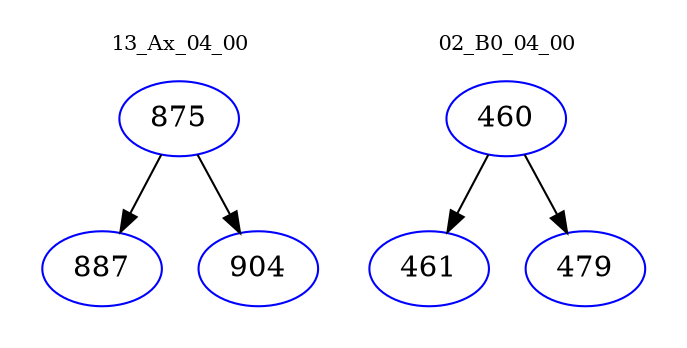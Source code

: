 digraph{
subgraph cluster_0 {
color = white
label = "13_Ax_04_00";
fontsize=10;
T0_875 [label="875", color="blue"]
T0_875 -> T0_887 [color="black"]
T0_887 [label="887", color="blue"]
T0_875 -> T0_904 [color="black"]
T0_904 [label="904", color="blue"]
}
subgraph cluster_1 {
color = white
label = "02_B0_04_00";
fontsize=10;
T1_460 [label="460", color="blue"]
T1_460 -> T1_461 [color="black"]
T1_461 [label="461", color="blue"]
T1_460 -> T1_479 [color="black"]
T1_479 [label="479", color="blue"]
}
}
